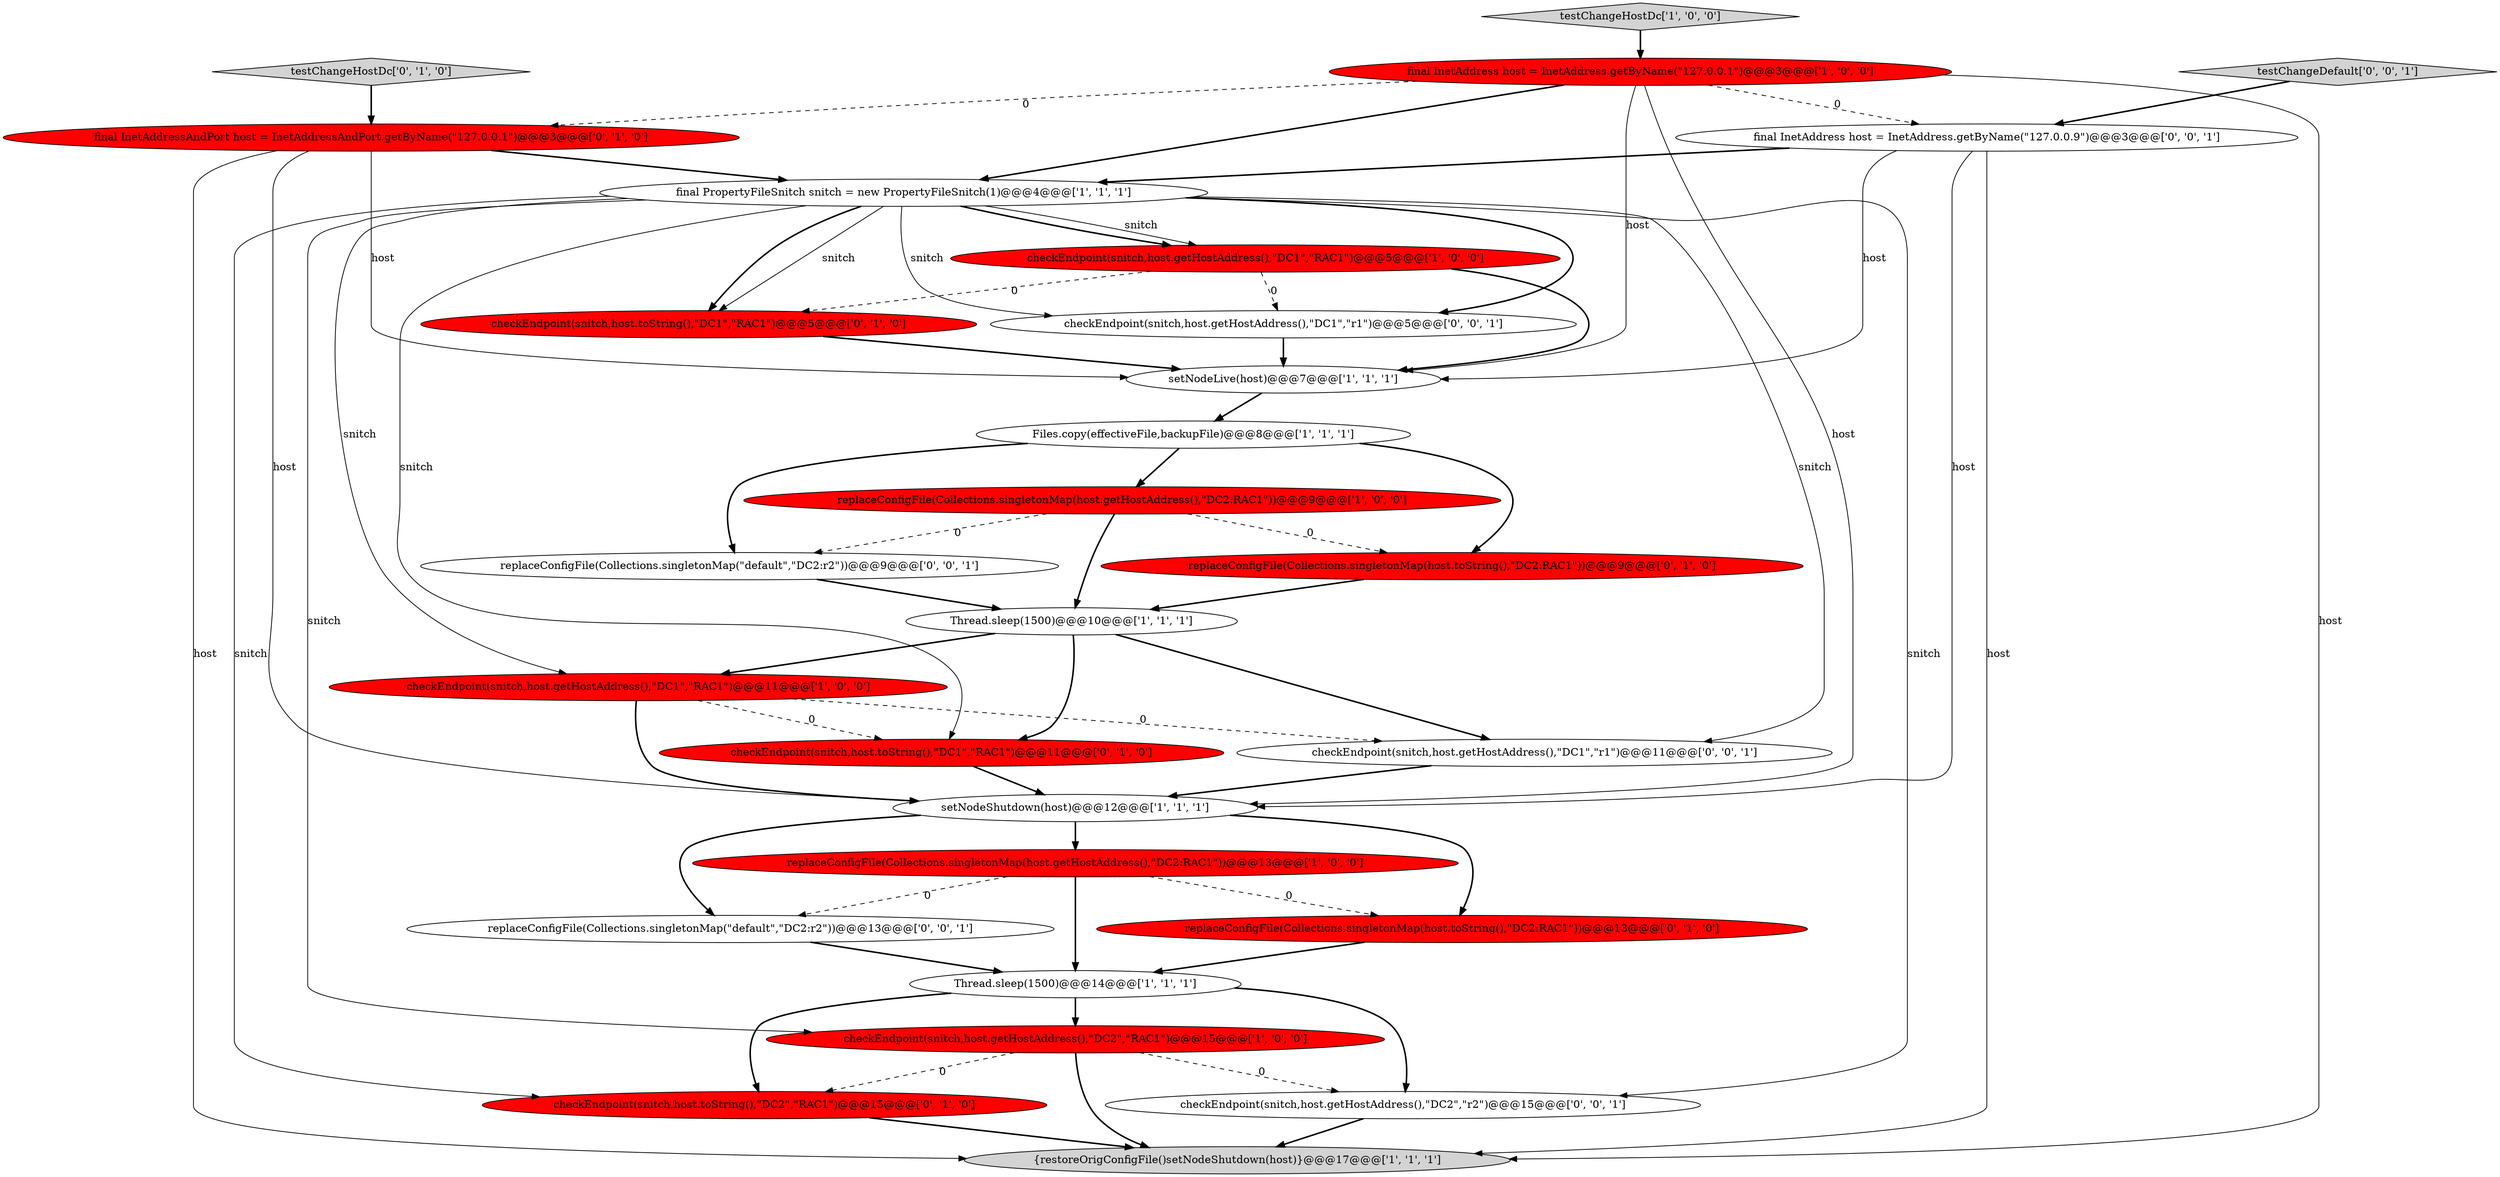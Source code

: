 digraph {
5 [style = filled, label = "Files.copy(effectiveFile,backupFile)@@@8@@@['1', '1', '1']", fillcolor = white, shape = ellipse image = "AAA0AAABBB1BBB"];
20 [style = filled, label = "replaceConfigFile(Collections.singletonMap(host.toString(),\"DC2:RAC1\"))@@@9@@@['0', '1', '0']", fillcolor = red, shape = ellipse image = "AAA1AAABBB2BBB"];
9 [style = filled, label = "Thread.sleep(1500)@@@14@@@['1', '1', '1']", fillcolor = white, shape = ellipse image = "AAA0AAABBB1BBB"];
24 [style = filled, label = "replaceConfigFile(Collections.singletonMap(\"default\",\"DC2:r2\"))@@@9@@@['0', '0', '1']", fillcolor = white, shape = ellipse image = "AAA0AAABBB3BBB"];
2 [style = filled, label = "replaceConfigFile(Collections.singletonMap(host.getHostAddress(),\"DC2:RAC1\"))@@@13@@@['1', '0', '0']", fillcolor = red, shape = ellipse image = "AAA1AAABBB1BBB"];
26 [style = filled, label = "checkEndpoint(snitch,host.getHostAddress(),\"DC2\",\"r2\")@@@15@@@['0', '0', '1']", fillcolor = white, shape = ellipse image = "AAA0AAABBB3BBB"];
17 [style = filled, label = "checkEndpoint(snitch,host.toString(),\"DC2\",\"RAC1\")@@@15@@@['0', '1', '0']", fillcolor = red, shape = ellipse image = "AAA1AAABBB2BBB"];
25 [style = filled, label = "final InetAddress host = InetAddress.getByName(\"127.0.0.9\")@@@3@@@['0', '0', '1']", fillcolor = white, shape = ellipse image = "AAA0AAABBB3BBB"];
16 [style = filled, label = "final InetAddressAndPort host = InetAddressAndPort.getByName(\"127.0.0.1\")@@@3@@@['0', '1', '0']", fillcolor = red, shape = ellipse image = "AAA1AAABBB2BBB"];
10 [style = filled, label = "checkEndpoint(snitch,host.getHostAddress(),\"DC2\",\"RAC1\")@@@15@@@['1', '0', '0']", fillcolor = red, shape = ellipse image = "AAA1AAABBB1BBB"];
6 [style = filled, label = "{restoreOrigConfigFile()setNodeShutdown(host)}@@@17@@@['1', '1', '1']", fillcolor = lightgray, shape = ellipse image = "AAA0AAABBB1BBB"];
15 [style = filled, label = "testChangeHostDc['0', '1', '0']", fillcolor = lightgray, shape = diamond image = "AAA0AAABBB2BBB"];
27 [style = filled, label = "testChangeDefault['0', '0', '1']", fillcolor = lightgray, shape = diamond image = "AAA0AAABBB3BBB"];
19 [style = filled, label = "replaceConfigFile(Collections.singletonMap(host.toString(),\"DC2:RAC1\"))@@@13@@@['0', '1', '0']", fillcolor = red, shape = ellipse image = "AAA1AAABBB2BBB"];
22 [style = filled, label = "checkEndpoint(snitch,host.getHostAddress(),\"DC1\",\"r1\")@@@11@@@['0', '0', '1']", fillcolor = white, shape = ellipse image = "AAA0AAABBB3BBB"];
18 [style = filled, label = "checkEndpoint(snitch,host.toString(),\"DC1\",\"RAC1\")@@@11@@@['0', '1', '0']", fillcolor = red, shape = ellipse image = "AAA1AAABBB2BBB"];
4 [style = filled, label = "checkEndpoint(snitch,host.getHostAddress(),\"DC1\",\"RAC1\")@@@11@@@['1', '0', '0']", fillcolor = red, shape = ellipse image = "AAA1AAABBB1BBB"];
7 [style = filled, label = "final PropertyFileSnitch snitch = new PropertyFileSnitch(1)@@@4@@@['1', '1', '1']", fillcolor = white, shape = ellipse image = "AAA0AAABBB1BBB"];
0 [style = filled, label = "setNodeShutdown(host)@@@12@@@['1', '1', '1']", fillcolor = white, shape = ellipse image = "AAA0AAABBB1BBB"];
1 [style = filled, label = "replaceConfigFile(Collections.singletonMap(host.getHostAddress(),\"DC2:RAC1\"))@@@9@@@['1', '0', '0']", fillcolor = red, shape = ellipse image = "AAA1AAABBB1BBB"];
13 [style = filled, label = "Thread.sleep(1500)@@@10@@@['1', '1', '1']", fillcolor = white, shape = ellipse image = "AAA0AAABBB1BBB"];
12 [style = filled, label = "checkEndpoint(snitch,host.getHostAddress(),\"DC1\",\"RAC1\")@@@5@@@['1', '0', '0']", fillcolor = red, shape = ellipse image = "AAA1AAABBB1BBB"];
21 [style = filled, label = "replaceConfigFile(Collections.singletonMap(\"default\",\"DC2:r2\"))@@@13@@@['0', '0', '1']", fillcolor = white, shape = ellipse image = "AAA0AAABBB3BBB"];
3 [style = filled, label = "final InetAddress host = InetAddress.getByName(\"127.0.0.1\")@@@3@@@['1', '0', '0']", fillcolor = red, shape = ellipse image = "AAA1AAABBB1BBB"];
23 [style = filled, label = "checkEndpoint(snitch,host.getHostAddress(),\"DC1\",\"r1\")@@@5@@@['0', '0', '1']", fillcolor = white, shape = ellipse image = "AAA0AAABBB3BBB"];
14 [style = filled, label = "checkEndpoint(snitch,host.toString(),\"DC1\",\"RAC1\")@@@5@@@['0', '1', '0']", fillcolor = red, shape = ellipse image = "AAA1AAABBB2BBB"];
8 [style = filled, label = "setNodeLive(host)@@@7@@@['1', '1', '1']", fillcolor = white, shape = ellipse image = "AAA0AAABBB1BBB"];
11 [style = filled, label = "testChangeHostDc['1', '0', '0']", fillcolor = lightgray, shape = diamond image = "AAA0AAABBB1BBB"];
4->18 [style = dashed, label="0"];
7->22 [style = solid, label="snitch"];
2->19 [style = dashed, label="0"];
20->13 [style = bold, label=""];
25->8 [style = solid, label="host"];
12->23 [style = dashed, label="0"];
5->20 [style = bold, label=""];
17->6 [style = bold, label=""];
7->12 [style = bold, label=""];
0->19 [style = bold, label=""];
3->0 [style = solid, label="host"];
16->6 [style = solid, label="host"];
0->2 [style = bold, label=""];
7->23 [style = solid, label="snitch"];
3->16 [style = dashed, label="0"];
16->7 [style = bold, label=""];
9->17 [style = bold, label=""];
0->21 [style = bold, label=""];
4->22 [style = dashed, label="0"];
2->9 [style = bold, label=""];
9->10 [style = bold, label=""];
25->0 [style = solid, label="host"];
23->8 [style = bold, label=""];
26->6 [style = bold, label=""];
15->16 [style = bold, label=""];
25->7 [style = bold, label=""];
3->8 [style = solid, label="host"];
1->13 [style = bold, label=""];
10->6 [style = bold, label=""];
7->14 [style = solid, label="snitch"];
4->0 [style = bold, label=""];
7->14 [style = bold, label=""];
1->20 [style = dashed, label="0"];
9->26 [style = bold, label=""];
25->6 [style = solid, label="host"];
5->1 [style = bold, label=""];
7->26 [style = solid, label="snitch"];
21->9 [style = bold, label=""];
10->26 [style = dashed, label="0"];
22->0 [style = bold, label=""];
7->10 [style = solid, label="snitch"];
8->5 [style = bold, label=""];
12->14 [style = dashed, label="0"];
3->7 [style = bold, label=""];
11->3 [style = bold, label=""];
19->9 [style = bold, label=""];
1->24 [style = dashed, label="0"];
12->8 [style = bold, label=""];
2->21 [style = dashed, label="0"];
5->24 [style = bold, label=""];
7->23 [style = bold, label=""];
10->17 [style = dashed, label="0"];
16->0 [style = solid, label="host"];
14->8 [style = bold, label=""];
3->6 [style = solid, label="host"];
13->22 [style = bold, label=""];
16->8 [style = solid, label="host"];
7->17 [style = solid, label="snitch"];
27->25 [style = bold, label=""];
18->0 [style = bold, label=""];
7->12 [style = solid, label="snitch"];
7->4 [style = solid, label="snitch"];
7->18 [style = solid, label="snitch"];
13->18 [style = bold, label=""];
24->13 [style = bold, label=""];
13->4 [style = bold, label=""];
3->25 [style = dashed, label="0"];
}
